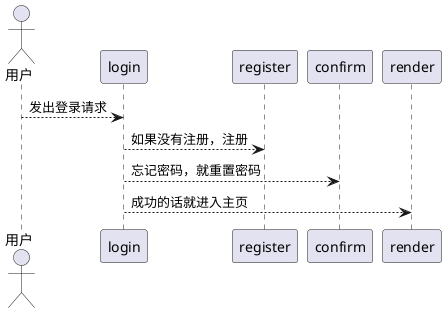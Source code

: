 @startuml
actor 用户
用户 --> login: 发出登录请求
login --> register:如果没有注册，注册
login --> confirm:忘记密码，就重置密码
login --> render:成功的话就进入主页
@enduml